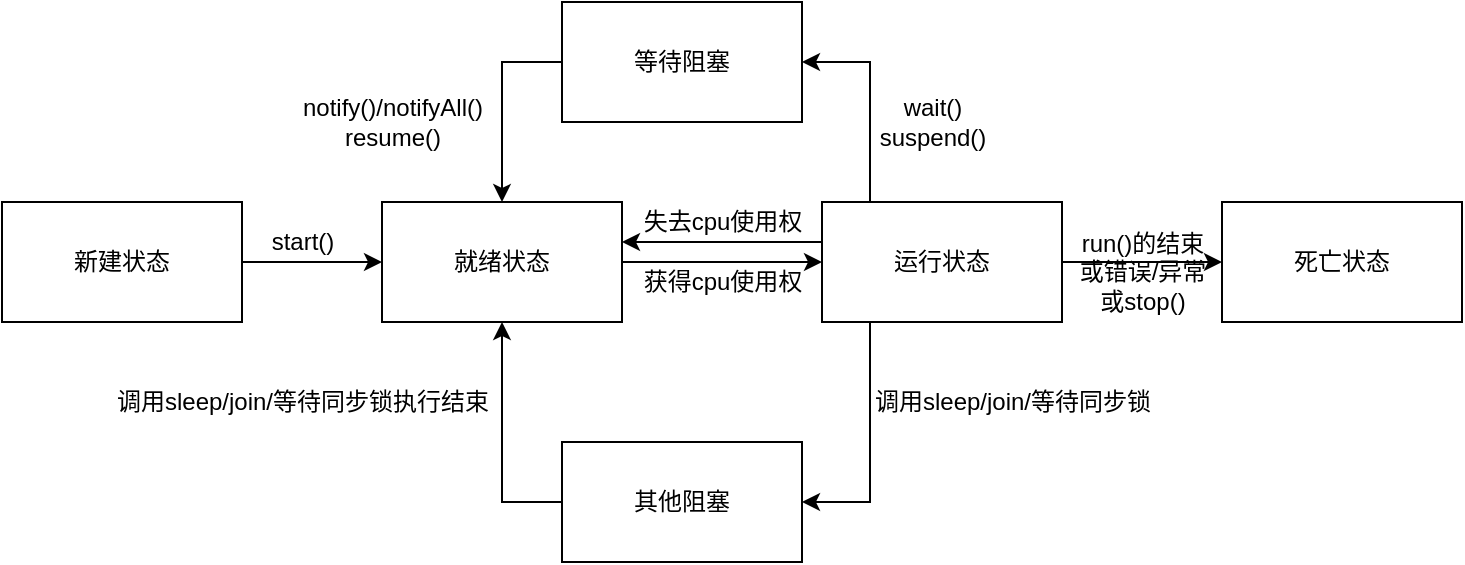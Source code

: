 <mxfile version="17.5.0" type="github">
  <diagram id="kSQFe9Fa3ZTAE4xW9KOj" name="Page-1">
    <mxGraphModel dx="868" dy="460" grid="1" gridSize="10" guides="1" tooltips="1" connect="1" arrows="1" fold="1" page="1" pageScale="1" pageWidth="827" pageHeight="1169" math="0" shadow="0">
      <root>
        <mxCell id="0" />
        <mxCell id="1" parent="0" />
        <mxCell id="xbfKCH-Q-x0yVWyje-9f-7" value="" style="edgeStyle=orthogonalEdgeStyle;rounded=0;orthogonalLoop=1;jettySize=auto;html=1;" edge="1" parent="1" source="xbfKCH-Q-x0yVWyje-9f-1" target="xbfKCH-Q-x0yVWyje-9f-2">
          <mxGeometry relative="1" as="geometry" />
        </mxCell>
        <mxCell id="xbfKCH-Q-x0yVWyje-9f-1" value="新建状态" style="rounded=0;whiteSpace=wrap;html=1;" vertex="1" parent="1">
          <mxGeometry x="40" y="200" width="120" height="60" as="geometry" />
        </mxCell>
        <mxCell id="xbfKCH-Q-x0yVWyje-9f-8" value="" style="edgeStyle=orthogonalEdgeStyle;rounded=0;orthogonalLoop=1;jettySize=auto;html=1;" edge="1" parent="1" source="xbfKCH-Q-x0yVWyje-9f-2" target="xbfKCH-Q-x0yVWyje-9f-3">
          <mxGeometry relative="1" as="geometry" />
        </mxCell>
        <mxCell id="xbfKCH-Q-x0yVWyje-9f-2" value="就绪状态" style="rounded=0;whiteSpace=wrap;html=1;" vertex="1" parent="1">
          <mxGeometry x="230" y="200" width="120" height="60" as="geometry" />
        </mxCell>
        <mxCell id="xbfKCH-Q-x0yVWyje-9f-11" value="" style="edgeStyle=orthogonalEdgeStyle;rounded=0;orthogonalLoop=1;jettySize=auto;html=1;" edge="1" parent="1" source="xbfKCH-Q-x0yVWyje-9f-3" target="xbfKCH-Q-x0yVWyje-9f-4">
          <mxGeometry relative="1" as="geometry" />
        </mxCell>
        <mxCell id="xbfKCH-Q-x0yVWyje-9f-15" style="edgeStyle=orthogonalEdgeStyle;rounded=0;orthogonalLoop=1;jettySize=auto;html=1;entryX=1;entryY=0.5;entryDx=0;entryDy=0;" edge="1" parent="1" source="xbfKCH-Q-x0yVWyje-9f-3" target="xbfKCH-Q-x0yVWyje-9f-6">
          <mxGeometry relative="1" as="geometry">
            <Array as="points">
              <mxPoint x="474" y="350" />
            </Array>
          </mxGeometry>
        </mxCell>
        <mxCell id="xbfKCH-Q-x0yVWyje-9f-17" style="edgeStyle=orthogonalEdgeStyle;rounded=0;orthogonalLoop=1;jettySize=auto;html=1;entryX=1;entryY=0.5;entryDx=0;entryDy=0;" edge="1" parent="1" source="xbfKCH-Q-x0yVWyje-9f-3" target="xbfKCH-Q-x0yVWyje-9f-5">
          <mxGeometry relative="1" as="geometry">
            <Array as="points">
              <mxPoint x="474" y="130" />
            </Array>
          </mxGeometry>
        </mxCell>
        <mxCell id="xbfKCH-Q-x0yVWyje-9f-3" value="运行状态" style="rounded=0;whiteSpace=wrap;html=1;" vertex="1" parent="1">
          <mxGeometry x="450" y="200" width="120" height="60" as="geometry" />
        </mxCell>
        <mxCell id="xbfKCH-Q-x0yVWyje-9f-4" value="死亡状态" style="rounded=0;whiteSpace=wrap;html=1;" vertex="1" parent="1">
          <mxGeometry x="650" y="200" width="120" height="60" as="geometry" />
        </mxCell>
        <mxCell id="xbfKCH-Q-x0yVWyje-9f-14" style="edgeStyle=orthogonalEdgeStyle;rounded=0;orthogonalLoop=1;jettySize=auto;html=1;entryX=0.5;entryY=0;entryDx=0;entryDy=0;" edge="1" parent="1" source="xbfKCH-Q-x0yVWyje-9f-5" target="xbfKCH-Q-x0yVWyje-9f-2">
          <mxGeometry relative="1" as="geometry">
            <Array as="points">
              <mxPoint x="290" y="130" />
            </Array>
          </mxGeometry>
        </mxCell>
        <mxCell id="xbfKCH-Q-x0yVWyje-9f-5" value="等待阻塞" style="rounded=0;whiteSpace=wrap;html=1;" vertex="1" parent="1">
          <mxGeometry x="320" y="100" width="120" height="60" as="geometry" />
        </mxCell>
        <mxCell id="xbfKCH-Q-x0yVWyje-9f-16" style="edgeStyle=orthogonalEdgeStyle;rounded=0;orthogonalLoop=1;jettySize=auto;html=1;entryX=0.5;entryY=1;entryDx=0;entryDy=0;" edge="1" parent="1" source="xbfKCH-Q-x0yVWyje-9f-6" target="xbfKCH-Q-x0yVWyje-9f-2">
          <mxGeometry relative="1" as="geometry">
            <Array as="points">
              <mxPoint x="290" y="350" />
            </Array>
          </mxGeometry>
        </mxCell>
        <mxCell id="xbfKCH-Q-x0yVWyje-9f-6" value="其他阻塞" style="rounded=0;whiteSpace=wrap;html=1;" vertex="1" parent="1">
          <mxGeometry x="320" y="320" width="120" height="60" as="geometry" />
        </mxCell>
        <mxCell id="xbfKCH-Q-x0yVWyje-9f-18" value="" style="endArrow=classic;html=1;rounded=0;exitX=-0.003;exitY=0.333;exitDx=0;exitDy=0;exitPerimeter=0;entryX=1;entryY=0.333;entryDx=0;entryDy=0;entryPerimeter=0;" edge="1" parent="1" source="xbfKCH-Q-x0yVWyje-9f-3" target="xbfKCH-Q-x0yVWyje-9f-2">
          <mxGeometry width="50" height="50" relative="1" as="geometry">
            <mxPoint x="410" y="220" as="sourcePoint" />
            <mxPoint x="380" y="220" as="targetPoint" />
          </mxGeometry>
        </mxCell>
        <mxCell id="xbfKCH-Q-x0yVWyje-9f-19" value="start()" style="text;html=1;resizable=0;autosize=1;align=center;verticalAlign=middle;points=[];fillColor=none;strokeColor=none;rounded=0;" vertex="1" parent="1">
          <mxGeometry x="165" y="210" width="50" height="20" as="geometry" />
        </mxCell>
        <mxCell id="xbfKCH-Q-x0yVWyje-9f-20" value="notify()/notifyAll()&lt;br&gt;resume()" style="text;html=1;resizable=0;autosize=1;align=center;verticalAlign=middle;points=[];fillColor=none;strokeColor=none;rounded=0;" vertex="1" parent="1">
          <mxGeometry x="180" y="145" width="110" height="30" as="geometry" />
        </mxCell>
        <mxCell id="xbfKCH-Q-x0yVWyje-9f-21" value="wait()&lt;br&gt;suspend()" style="text;html=1;resizable=0;autosize=1;align=center;verticalAlign=middle;points=[];fillColor=none;strokeColor=none;rounded=0;" vertex="1" parent="1">
          <mxGeometry x="470" y="145" width="70" height="30" as="geometry" />
        </mxCell>
        <mxCell id="xbfKCH-Q-x0yVWyje-9f-22" value="获得cpu使用权" style="text;html=1;resizable=0;autosize=1;align=center;verticalAlign=middle;points=[];fillColor=none;strokeColor=none;rounded=0;" vertex="1" parent="1">
          <mxGeometry x="355" y="230" width="90" height="20" as="geometry" />
        </mxCell>
        <mxCell id="xbfKCH-Q-x0yVWyje-9f-24" value="失去cpu使用权" style="text;html=1;resizable=0;autosize=1;align=center;verticalAlign=middle;points=[];fillColor=none;strokeColor=none;rounded=0;" vertex="1" parent="1">
          <mxGeometry x="355" y="200" width="90" height="20" as="geometry" />
        </mxCell>
        <mxCell id="xbfKCH-Q-x0yVWyje-9f-25" value="run()的结束&lt;br&gt;或错误/异常&lt;br&gt;或stop()" style="text;html=1;resizable=0;autosize=1;align=center;verticalAlign=middle;points=[];fillColor=none;strokeColor=none;rounded=0;" vertex="1" parent="1">
          <mxGeometry x="570" y="210" width="80" height="50" as="geometry" />
        </mxCell>
        <mxCell id="xbfKCH-Q-x0yVWyje-9f-26" value="调用sleep/join/等待同步锁执行结束" style="text;html=1;resizable=0;autosize=1;align=center;verticalAlign=middle;points=[];fillColor=none;strokeColor=none;rounded=0;" vertex="1" parent="1">
          <mxGeometry x="90" y="290" width="200" height="20" as="geometry" />
        </mxCell>
        <mxCell id="xbfKCH-Q-x0yVWyje-9f-28" value="调用sleep/join/等待同步锁" style="text;html=1;resizable=0;autosize=1;align=center;verticalAlign=middle;points=[];fillColor=none;strokeColor=none;rounded=0;" vertex="1" parent="1">
          <mxGeometry x="470" y="290" width="150" height="20" as="geometry" />
        </mxCell>
      </root>
    </mxGraphModel>
  </diagram>
</mxfile>
